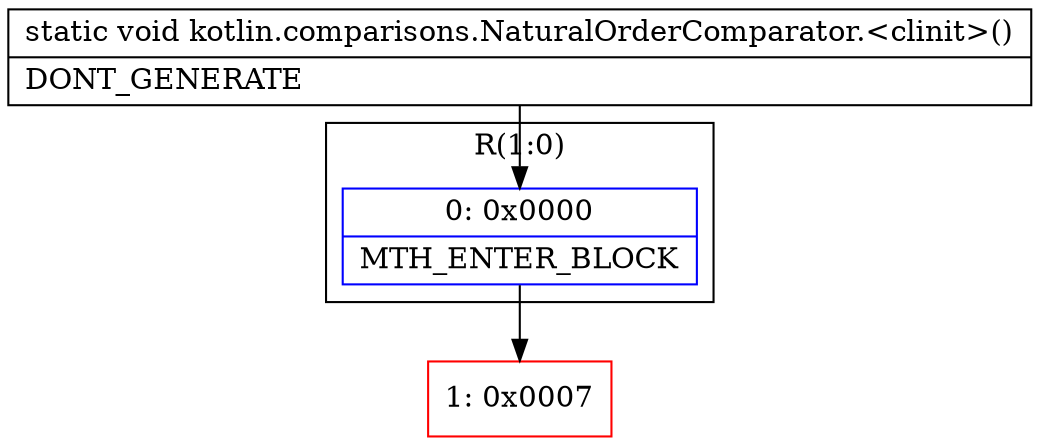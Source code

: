 digraph "CFG forkotlin.comparisons.NaturalOrderComparator.\<clinit\>()V" {
subgraph cluster_Region_847056955 {
label = "R(1:0)";
node [shape=record,color=blue];
Node_0 [shape=record,label="{0\:\ 0x0000|MTH_ENTER_BLOCK\l}"];
}
Node_1 [shape=record,color=red,label="{1\:\ 0x0007}"];
MethodNode[shape=record,label="{static void kotlin.comparisons.NaturalOrderComparator.\<clinit\>()  | DONT_GENERATE\l}"];
MethodNode -> Node_0;
Node_0 -> Node_1;
}

